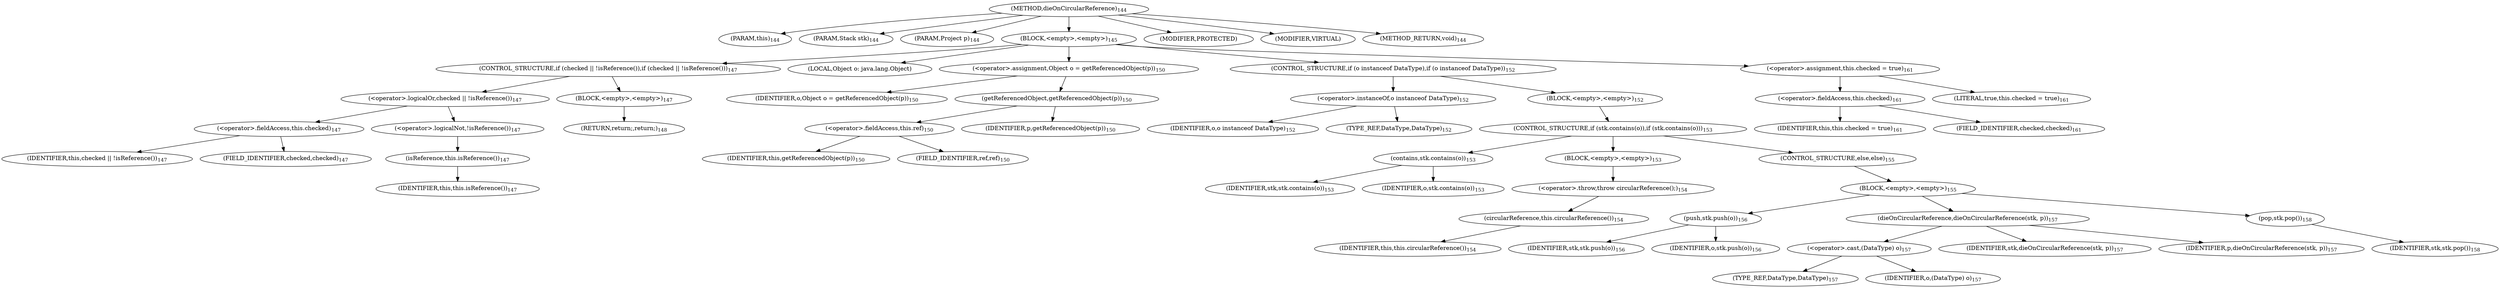 digraph "dieOnCircularReference" {  
"85" [label = <(METHOD,dieOnCircularReference)<SUB>144</SUB>> ]
"6" [label = <(PARAM,this)<SUB>144</SUB>> ]
"86" [label = <(PARAM,Stack stk)<SUB>144</SUB>> ]
"87" [label = <(PARAM,Project p)<SUB>144</SUB>> ]
"88" [label = <(BLOCK,&lt;empty&gt;,&lt;empty&gt;)<SUB>145</SUB>> ]
"89" [label = <(CONTROL_STRUCTURE,if (checked || !isReference()),if (checked || !isReference()))<SUB>147</SUB>> ]
"90" [label = <(&lt;operator&gt;.logicalOr,checked || !isReference())<SUB>147</SUB>> ]
"91" [label = <(&lt;operator&gt;.fieldAccess,this.checked)<SUB>147</SUB>> ]
"92" [label = <(IDENTIFIER,this,checked || !isReference())<SUB>147</SUB>> ]
"93" [label = <(FIELD_IDENTIFIER,checked,checked)<SUB>147</SUB>> ]
"94" [label = <(&lt;operator&gt;.logicalNot,!isReference())<SUB>147</SUB>> ]
"95" [label = <(isReference,this.isReference())<SUB>147</SUB>> ]
"5" [label = <(IDENTIFIER,this,this.isReference())<SUB>147</SUB>> ]
"96" [label = <(BLOCK,&lt;empty&gt;,&lt;empty&gt;)<SUB>147</SUB>> ]
"97" [label = <(RETURN,return;,return;)<SUB>148</SUB>> ]
"98" [label = <(LOCAL,Object o: java.lang.Object)> ]
"99" [label = <(&lt;operator&gt;.assignment,Object o = getReferencedObject(p))<SUB>150</SUB>> ]
"100" [label = <(IDENTIFIER,o,Object o = getReferencedObject(p))<SUB>150</SUB>> ]
"101" [label = <(getReferencedObject,getReferencedObject(p))<SUB>150</SUB>> ]
"102" [label = <(&lt;operator&gt;.fieldAccess,this.ref)<SUB>150</SUB>> ]
"103" [label = <(IDENTIFIER,this,getReferencedObject(p))<SUB>150</SUB>> ]
"104" [label = <(FIELD_IDENTIFIER,ref,ref)<SUB>150</SUB>> ]
"105" [label = <(IDENTIFIER,p,getReferencedObject(p))<SUB>150</SUB>> ]
"106" [label = <(CONTROL_STRUCTURE,if (o instanceof DataType),if (o instanceof DataType))<SUB>152</SUB>> ]
"107" [label = <(&lt;operator&gt;.instanceOf,o instanceof DataType)<SUB>152</SUB>> ]
"108" [label = <(IDENTIFIER,o,o instanceof DataType)<SUB>152</SUB>> ]
"109" [label = <(TYPE_REF,DataType,DataType)<SUB>152</SUB>> ]
"110" [label = <(BLOCK,&lt;empty&gt;,&lt;empty&gt;)<SUB>152</SUB>> ]
"111" [label = <(CONTROL_STRUCTURE,if (stk.contains(o)),if (stk.contains(o)))<SUB>153</SUB>> ]
"112" [label = <(contains,stk.contains(o))<SUB>153</SUB>> ]
"113" [label = <(IDENTIFIER,stk,stk.contains(o))<SUB>153</SUB>> ]
"114" [label = <(IDENTIFIER,o,stk.contains(o))<SUB>153</SUB>> ]
"115" [label = <(BLOCK,&lt;empty&gt;,&lt;empty&gt;)<SUB>153</SUB>> ]
"116" [label = <(&lt;operator&gt;.throw,throw circularReference();)<SUB>154</SUB>> ]
"117" [label = <(circularReference,this.circularReference())<SUB>154</SUB>> ]
"7" [label = <(IDENTIFIER,this,this.circularReference())<SUB>154</SUB>> ]
"118" [label = <(CONTROL_STRUCTURE,else,else)<SUB>155</SUB>> ]
"119" [label = <(BLOCK,&lt;empty&gt;,&lt;empty&gt;)<SUB>155</SUB>> ]
"120" [label = <(push,stk.push(o))<SUB>156</SUB>> ]
"121" [label = <(IDENTIFIER,stk,stk.push(o))<SUB>156</SUB>> ]
"122" [label = <(IDENTIFIER,o,stk.push(o))<SUB>156</SUB>> ]
"123" [label = <(dieOnCircularReference,dieOnCircularReference(stk, p))<SUB>157</SUB>> ]
"124" [label = <(&lt;operator&gt;.cast,(DataType) o)<SUB>157</SUB>> ]
"125" [label = <(TYPE_REF,DataType,DataType)<SUB>157</SUB>> ]
"126" [label = <(IDENTIFIER,o,(DataType) o)<SUB>157</SUB>> ]
"127" [label = <(IDENTIFIER,stk,dieOnCircularReference(stk, p))<SUB>157</SUB>> ]
"128" [label = <(IDENTIFIER,p,dieOnCircularReference(stk, p))<SUB>157</SUB>> ]
"129" [label = <(pop,stk.pop())<SUB>158</SUB>> ]
"130" [label = <(IDENTIFIER,stk,stk.pop())<SUB>158</SUB>> ]
"131" [label = <(&lt;operator&gt;.assignment,this.checked = true)<SUB>161</SUB>> ]
"132" [label = <(&lt;operator&gt;.fieldAccess,this.checked)<SUB>161</SUB>> ]
"133" [label = <(IDENTIFIER,this,this.checked = true)<SUB>161</SUB>> ]
"134" [label = <(FIELD_IDENTIFIER,checked,checked)<SUB>161</SUB>> ]
"135" [label = <(LITERAL,true,this.checked = true)<SUB>161</SUB>> ]
"136" [label = <(MODIFIER,PROTECTED)> ]
"137" [label = <(MODIFIER,VIRTUAL)> ]
"138" [label = <(METHOD_RETURN,void)<SUB>144</SUB>> ]
  "85" -> "6" 
  "85" -> "86" 
  "85" -> "87" 
  "85" -> "88" 
  "85" -> "136" 
  "85" -> "137" 
  "85" -> "138" 
  "88" -> "89" 
  "88" -> "98" 
  "88" -> "99" 
  "88" -> "106" 
  "88" -> "131" 
  "89" -> "90" 
  "89" -> "96" 
  "90" -> "91" 
  "90" -> "94" 
  "91" -> "92" 
  "91" -> "93" 
  "94" -> "95" 
  "95" -> "5" 
  "96" -> "97" 
  "99" -> "100" 
  "99" -> "101" 
  "101" -> "102" 
  "101" -> "105" 
  "102" -> "103" 
  "102" -> "104" 
  "106" -> "107" 
  "106" -> "110" 
  "107" -> "108" 
  "107" -> "109" 
  "110" -> "111" 
  "111" -> "112" 
  "111" -> "115" 
  "111" -> "118" 
  "112" -> "113" 
  "112" -> "114" 
  "115" -> "116" 
  "116" -> "117" 
  "117" -> "7" 
  "118" -> "119" 
  "119" -> "120" 
  "119" -> "123" 
  "119" -> "129" 
  "120" -> "121" 
  "120" -> "122" 
  "123" -> "124" 
  "123" -> "127" 
  "123" -> "128" 
  "124" -> "125" 
  "124" -> "126" 
  "129" -> "130" 
  "131" -> "132" 
  "131" -> "135" 
  "132" -> "133" 
  "132" -> "134" 
}
